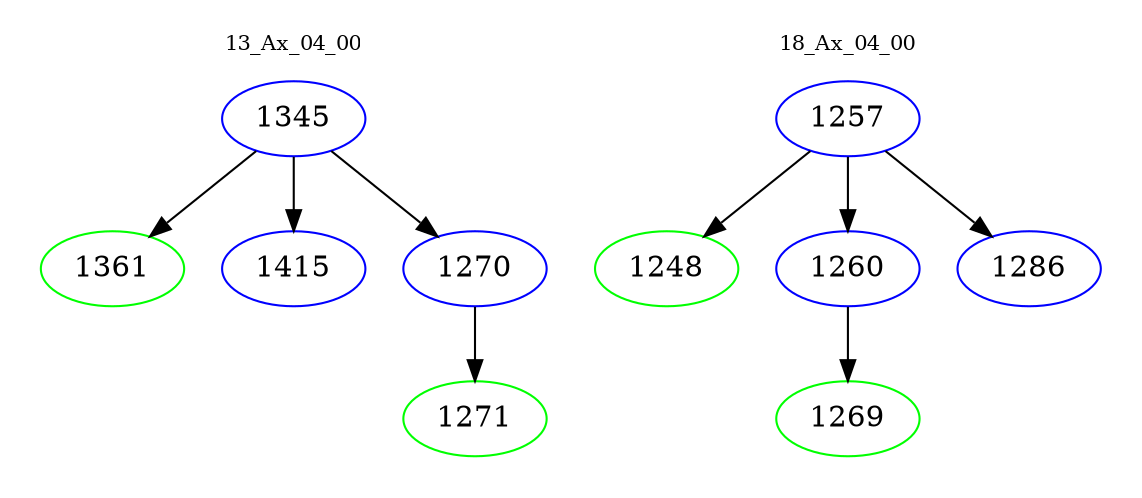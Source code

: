 digraph{
subgraph cluster_0 {
color = white
label = "13_Ax_04_00";
fontsize=10;
T0_1345 [label="1345", color="blue"]
T0_1345 -> T0_1361 [color="black"]
T0_1361 [label="1361", color="green"]
T0_1345 -> T0_1415 [color="black"]
T0_1415 [label="1415", color="blue"]
T0_1345 -> T0_1270 [color="black"]
T0_1270 [label="1270", color="blue"]
T0_1270 -> T0_1271 [color="black"]
T0_1271 [label="1271", color="green"]
}
subgraph cluster_1 {
color = white
label = "18_Ax_04_00";
fontsize=10;
T1_1257 [label="1257", color="blue"]
T1_1257 -> T1_1248 [color="black"]
T1_1248 [label="1248", color="green"]
T1_1257 -> T1_1260 [color="black"]
T1_1260 [label="1260", color="blue"]
T1_1260 -> T1_1269 [color="black"]
T1_1269 [label="1269", color="green"]
T1_1257 -> T1_1286 [color="black"]
T1_1286 [label="1286", color="blue"]
}
}
